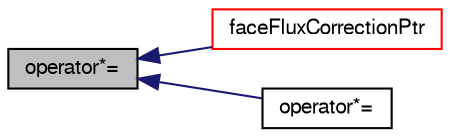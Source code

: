 digraph "operator*="
{
  bgcolor="transparent";
  edge [fontname="FreeSans",fontsize="10",labelfontname="FreeSans",labelfontsize="10"];
  node [fontname="FreeSans",fontsize="10",shape=record];
  rankdir="LR";
  Node6698 [label="operator*=",height=0.2,width=0.4,color="black", fillcolor="grey75", style="filled", fontcolor="black"];
  Node6698 -> Node6699 [dir="back",color="midnightblue",fontsize="10",style="solid",fontname="FreeSans"];
  Node6699 [label="faceFluxCorrectionPtr",height=0.2,width=0.4,color="red",URL="$a22358.html#abca4d525cb7a95854e0bbc373847fef2",tooltip="Return pointer to face-flux non-orthogonal correction field. "];
  Node6698 -> Node6704 [dir="back",color="midnightblue",fontsize="10",style="solid",fontname="FreeSans"];
  Node6704 [label="operator*=",height=0.2,width=0.4,color="black",URL="$a22358.html#aafc7668fa8b692bbec53bea9e2665af2"];
}
